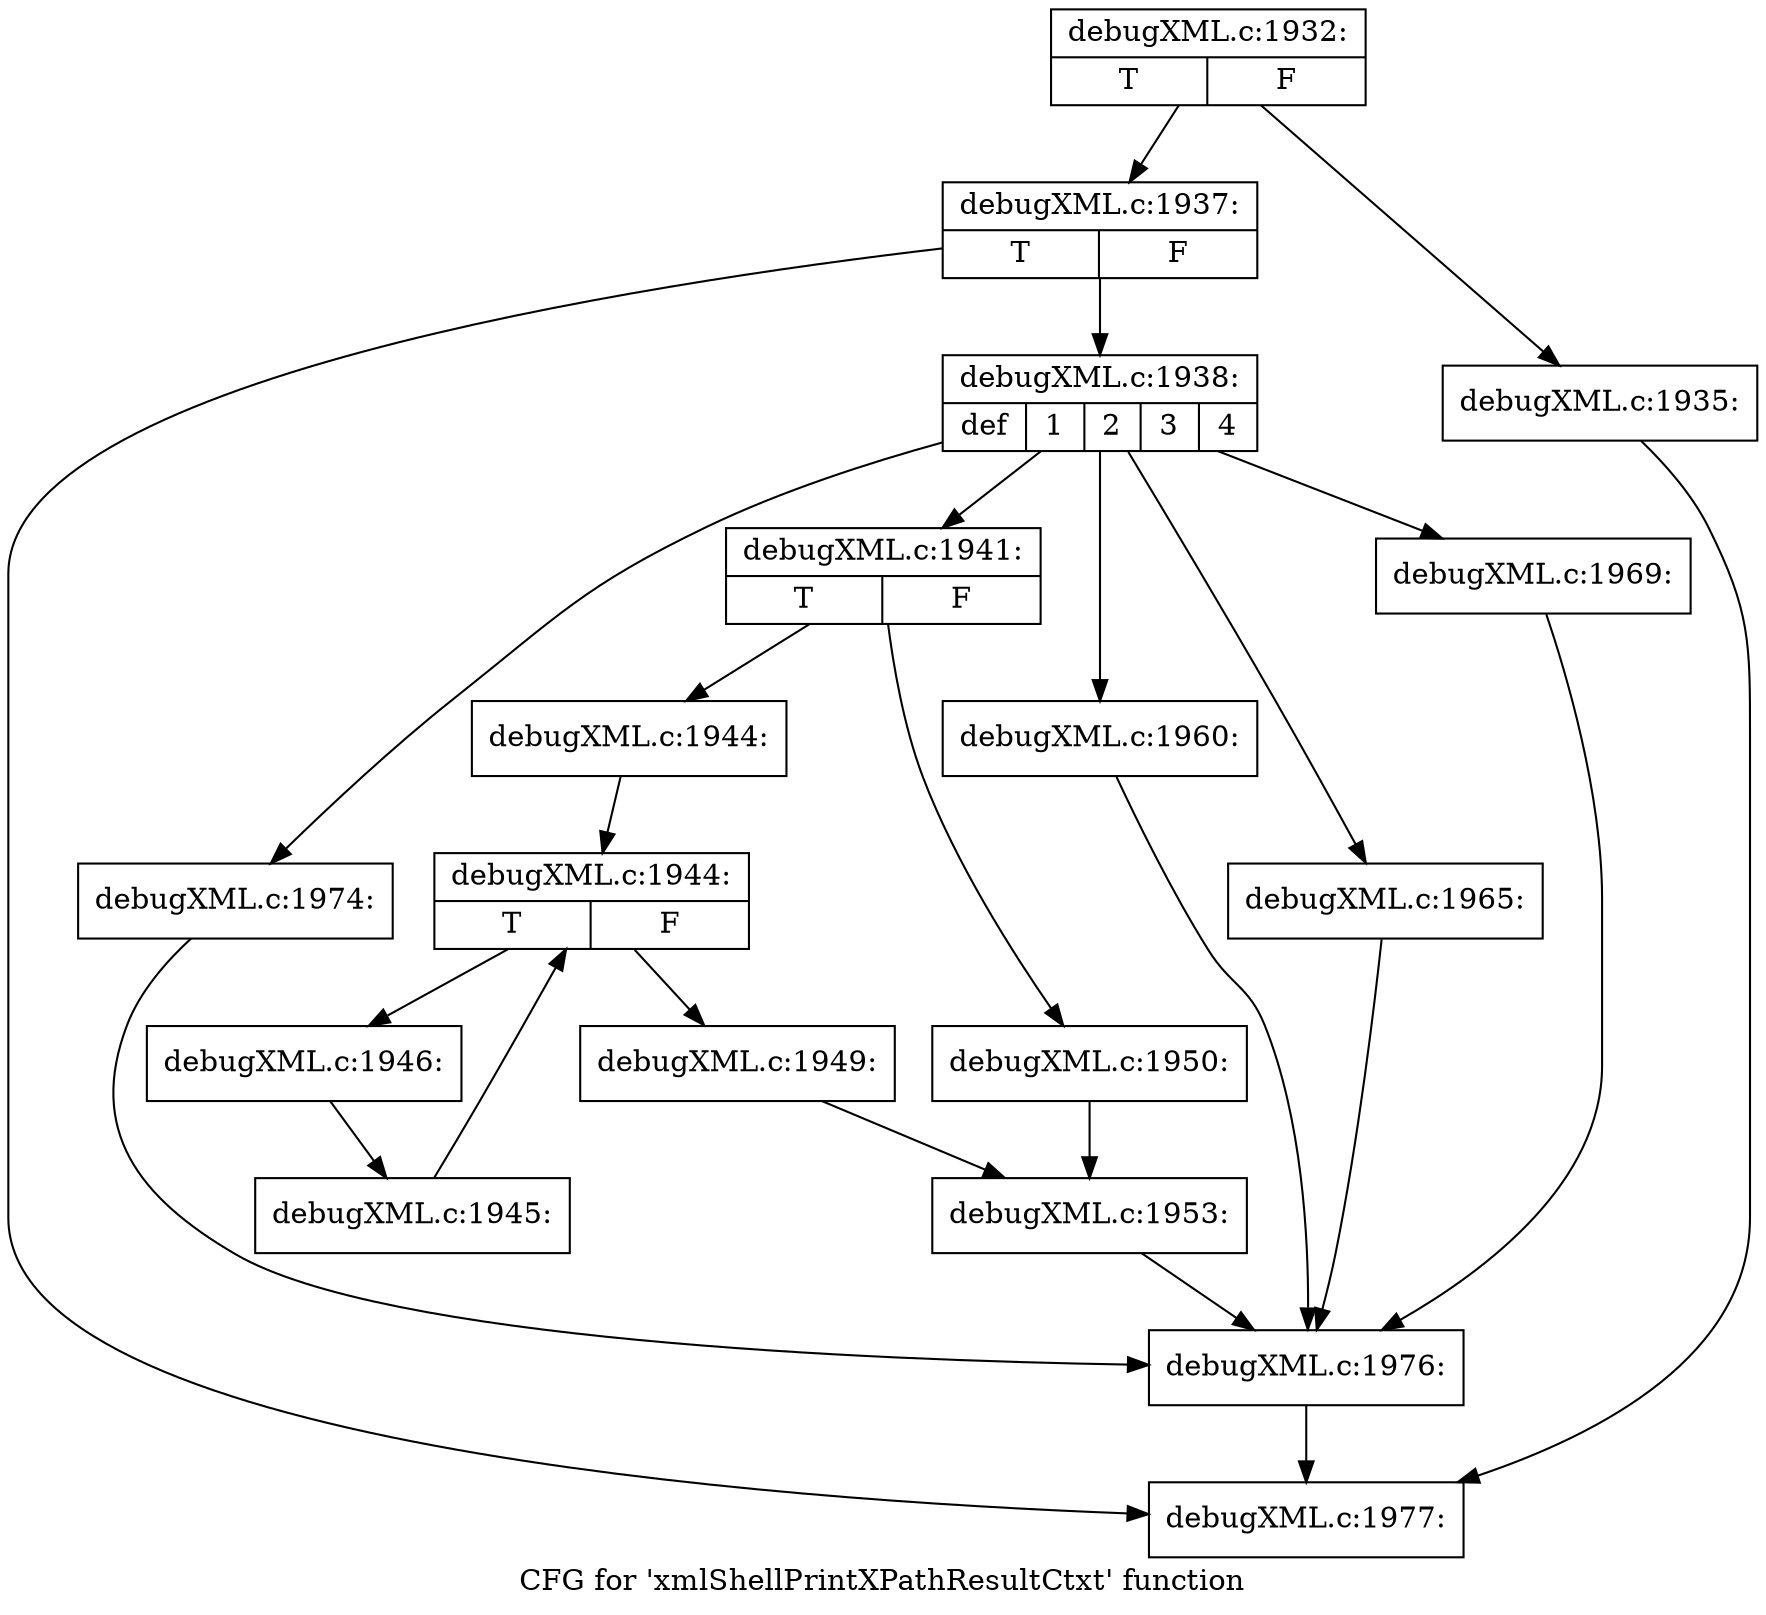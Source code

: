 digraph "CFG for 'xmlShellPrintXPathResultCtxt' function" {
	label="CFG for 'xmlShellPrintXPathResultCtxt' function";

	Node0x4b810a0 [shape=record,label="{debugXML.c:1932:|{<s0>T|<s1>F}}"];
	Node0x4b810a0 -> Node0x4b7f500;
	Node0x4b810a0 -> Node0x4b7f4b0;
	Node0x4b7f4b0 [shape=record,label="{debugXML.c:1935:}"];
	Node0x4b7f4b0 -> Node0x4b82830;
	Node0x4b7f500 [shape=record,label="{debugXML.c:1937:|{<s0>T|<s1>F}}"];
	Node0x4b7f500 -> Node0x4b827e0;
	Node0x4b7f500 -> Node0x4b82830;
	Node0x4b827e0 [shape=record,label="{debugXML.c:1938:|{<s0>def|<s1>1|<s2>2|<s3>3|<s4>4}}"];
	Node0x4b827e0 -> Node0x4b82d30;
	Node0x4b827e0 -> Node0x4b83070;
	Node0x4b827e0 -> Node0x4b852c0;
	Node0x4b827e0 -> Node0x4b85ab0;
	Node0x4b827e0 -> Node0x4b86290;
	Node0x4b83070 [shape=record,label="{debugXML.c:1941:|{<s0>T|<s1>F}}"];
	Node0x4b83070 -> Node0x4b834a0;
	Node0x4b83070 -> Node0x4b83540;
	Node0x4b834a0 [shape=record,label="{debugXML.c:1944:}"];
	Node0x4b834a0 -> Node0x4b83aa0;
	Node0x4b83aa0 [shape=record,label="{debugXML.c:1944:|{<s0>T|<s1>F}}"];
	Node0x4b83aa0 -> Node0x4b83d80;
	Node0x4b83aa0 -> Node0x4b83900;
	Node0x4b83d80 [shape=record,label="{debugXML.c:1946:}"];
	Node0x4b83d80 -> Node0x4b83cf0;
	Node0x4b83cf0 [shape=record,label="{debugXML.c:1945:}"];
	Node0x4b83cf0 -> Node0x4b83aa0;
	Node0x4b83900 [shape=record,label="{debugXML.c:1949:}"];
	Node0x4b83900 -> Node0x4b834f0;
	Node0x4b83540 [shape=record,label="{debugXML.c:1950:}"];
	Node0x4b83540 -> Node0x4b834f0;
	Node0x4b834f0 [shape=record,label="{debugXML.c:1953:}"];
	Node0x4b834f0 -> Node0x4b82b80;
	Node0x4b852c0 [shape=record,label="{debugXML.c:1960:}"];
	Node0x4b852c0 -> Node0x4b82b80;
	Node0x4b85ab0 [shape=record,label="{debugXML.c:1965:}"];
	Node0x4b85ab0 -> Node0x4b82b80;
	Node0x4b86290 [shape=record,label="{debugXML.c:1969:}"];
	Node0x4b86290 -> Node0x4b82b80;
	Node0x4b82d30 [shape=record,label="{debugXML.c:1974:}"];
	Node0x4b82d30 -> Node0x4b82b80;
	Node0x4b82b80 [shape=record,label="{debugXML.c:1976:}"];
	Node0x4b82b80 -> Node0x4b82830;
	Node0x4b82830 [shape=record,label="{debugXML.c:1977:}"];
}
